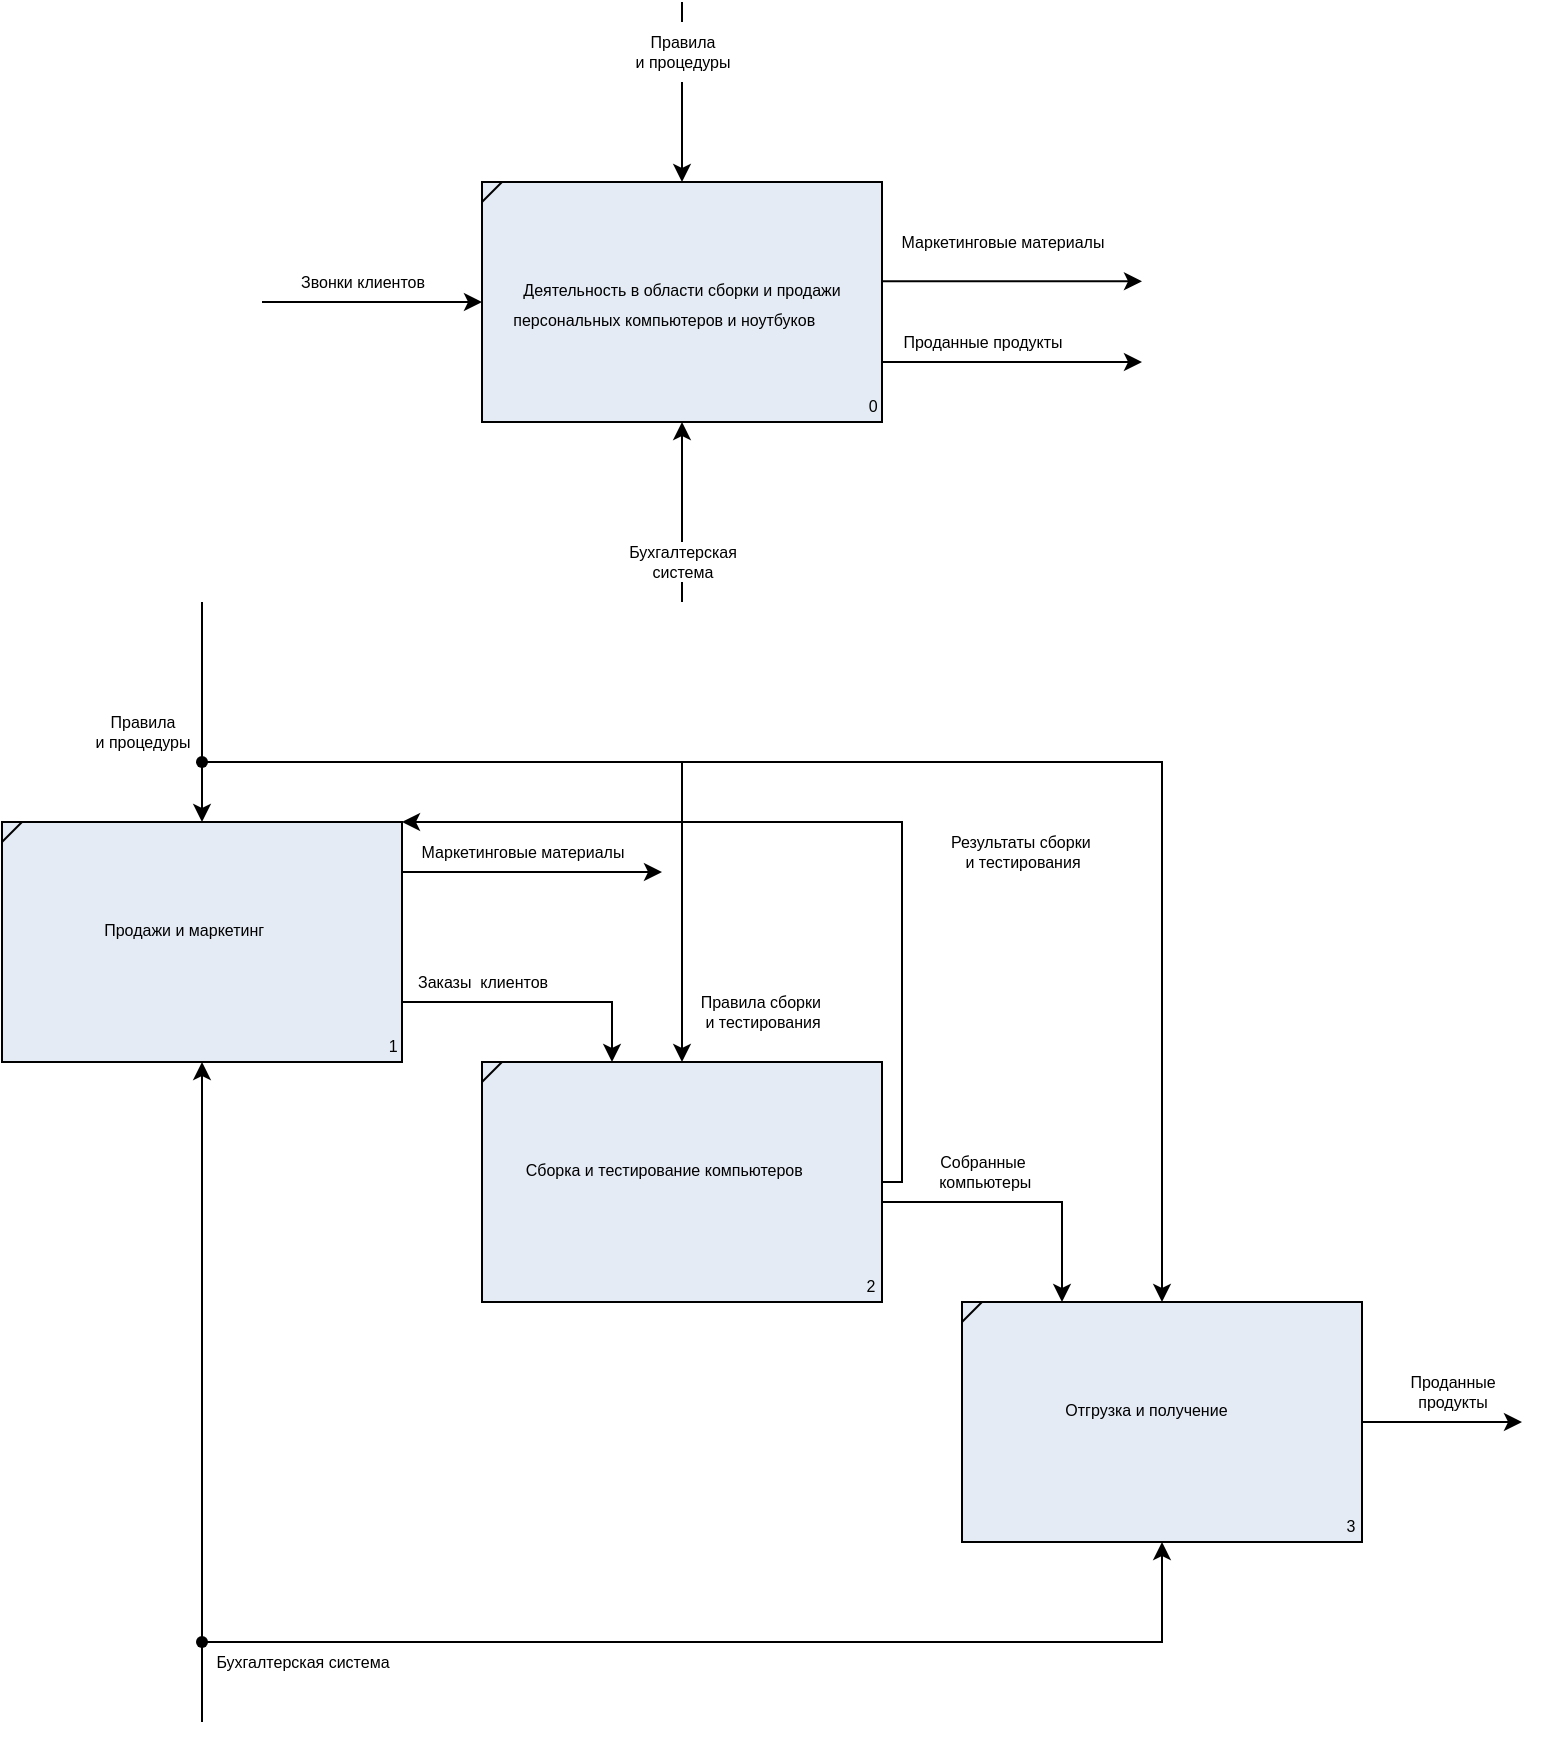 <mxfile version="17.1.0" type="device"><diagram id="8eaB0CuGL7uLczcSLEpu" name="Page-1"><mxGraphModel dx="496" dy="265" grid="1" gridSize="10" guides="1" tooltips="1" connect="1" arrows="1" fold="1" page="1" pageScale="1" pageWidth="827" pageHeight="1169" math="0" shadow="0"><root><mxCell id="0"/><mxCell id="1" parent="0"/><mxCell id="ri_rAVCL21ZIpCQL9imw-1" value="&lt;br&gt;&lt;br&gt;&lt;br&gt;&lt;br&gt;&lt;span style=&quot;font-size: 8px&quot;&gt;&amp;nbsp; &amp;nbsp; &amp;nbsp; &amp;nbsp; &amp;nbsp; &amp;nbsp; &amp;nbsp; &amp;nbsp; &amp;nbsp;&lt;/span&gt;&lt;br&gt;&lt;font style=&quot;font-size: 8px&quot;&gt;&lt;br&gt;&amp;nbsp; &amp;nbsp; &amp;nbsp; &amp;nbsp; &amp;nbsp; &amp;nbsp; &amp;nbsp; &amp;nbsp; &amp;nbsp; &amp;nbsp; &amp;nbsp; &amp;nbsp; &amp;nbsp; &amp;nbsp; &amp;nbsp; &amp;nbsp; &amp;nbsp; &amp;nbsp; &amp;nbsp; &amp;nbsp; &amp;nbsp; &amp;nbsp; &amp;nbsp; &amp;nbsp;&amp;nbsp;&lt;br&gt;Деятельность в области&amp;nbsp;сборки и продажи персональных компьютеров и ноутбуков&amp;nbsp; &amp;nbsp; &amp;nbsp; &amp;nbsp;&amp;nbsp;&lt;br&gt;&lt;br&gt;&lt;br&gt;&amp;nbsp; &amp;nbsp; &amp;nbsp; &amp;nbsp; &amp;nbsp; &amp;nbsp; &amp;nbsp; &amp;nbsp; &amp;nbsp; &amp;nbsp; &amp;nbsp; &amp;nbsp; &amp;nbsp; &amp;nbsp; &amp;nbsp; &amp;nbsp; &amp;nbsp; &amp;nbsp; &amp;nbsp; &amp;nbsp; &amp;nbsp; &amp;nbsp; &amp;nbsp; &amp;nbsp; &amp;nbsp; &amp;nbsp; &amp;nbsp; &amp;nbsp; &amp;nbsp; &amp;nbsp; &amp;nbsp; &amp;nbsp; &amp;nbsp; &amp;nbsp; &amp;nbsp; &amp;nbsp; &amp;nbsp; &amp;nbsp; &amp;nbsp; &amp;nbsp; &amp;nbsp; &amp;nbsp; &amp;nbsp; 0&lt;br&gt;&amp;nbsp; &amp;nbsp; &amp;nbsp; &amp;nbsp; &amp;nbsp; &amp;nbsp; &amp;nbsp; &amp;nbsp; &amp;nbsp; &amp;nbsp; &amp;nbsp; &amp;nbsp; &amp;nbsp; &amp;nbsp; &amp;nbsp; &amp;nbsp; &amp;nbsp; &amp;nbsp; &amp;nbsp;&lt;br&gt;&lt;br&gt;&lt;br&gt;&lt;br&gt;&lt;/font&gt;" style="rounded=0;whiteSpace=wrap;html=1;fillColor=#E4EBF5;" vertex="1" parent="1"><mxGeometry x="280" y="240" width="200" height="120" as="geometry"/></mxCell><mxCell id="ri_rAVCL21ZIpCQL9imw-2" value="" style="endArrow=none;html=1;rounded=0;" edge="1" parent="1"><mxGeometry width="50" height="50" relative="1" as="geometry"><mxPoint x="290" y="240" as="sourcePoint"/><mxPoint x="280" y="250" as="targetPoint"/></mxGeometry></mxCell><mxCell id="ri_rAVCL21ZIpCQL9imw-4" value="" style="endArrow=classic;html=1;rounded=0;fontSize=8;" edge="1" parent="1"><mxGeometry width="50" height="50" relative="1" as="geometry"><mxPoint x="170" y="300" as="sourcePoint"/><mxPoint x="280" y="300" as="targetPoint"/></mxGeometry></mxCell><mxCell id="ri_rAVCL21ZIpCQL9imw-5" value="Звонки клиентов" style="text;html=1;align=center;verticalAlign=middle;resizable=0;points=[];autosize=1;strokeColor=none;fillColor=none;fontSize=8;" vertex="1" parent="1"><mxGeometry x="180" y="280" width="80" height="20" as="geometry"/></mxCell><mxCell id="ri_rAVCL21ZIpCQL9imw-8" value="" style="endArrow=classic;html=1;rounded=0;fontSize=8;" edge="1" parent="1"><mxGeometry width="50" height="50" relative="1" as="geometry"><mxPoint x="480" y="289.66" as="sourcePoint"/><mxPoint x="610" y="289.66" as="targetPoint"/></mxGeometry></mxCell><mxCell id="ri_rAVCL21ZIpCQL9imw-9" value="" style="endArrow=classic;html=1;rounded=0;fontSize=8;" edge="1" parent="1"><mxGeometry width="50" height="50" relative="1" as="geometry"><mxPoint x="480" y="330" as="sourcePoint"/><mxPoint x="610" y="330" as="targetPoint"/></mxGeometry></mxCell><mxCell id="ri_rAVCL21ZIpCQL9imw-10" value="Маркетинговые материалы" style="text;html=1;align=center;verticalAlign=middle;resizable=0;points=[];autosize=1;strokeColor=none;fillColor=none;fontSize=8;" vertex="1" parent="1"><mxGeometry x="480" y="260" width="120" height="20" as="geometry"/></mxCell><mxCell id="ri_rAVCL21ZIpCQL9imw-11" value="Проданные продукты" style="text;html=1;align=center;verticalAlign=middle;resizable=0;points=[];autosize=1;strokeColor=none;fillColor=none;fontSize=8;" vertex="1" parent="1"><mxGeometry x="485" y="310" width="90" height="20" as="geometry"/></mxCell><mxCell id="ri_rAVCL21ZIpCQL9imw-17" value="&lt;br&gt;&lt;br&gt;&lt;br&gt;&lt;br&gt;&lt;span style=&quot;font-size: 8px&quot;&gt;&amp;nbsp; &amp;nbsp; &amp;nbsp; &amp;nbsp; &amp;nbsp; &amp;nbsp; &amp;nbsp; &amp;nbsp; &amp;nbsp;&lt;/span&gt;&lt;br&gt;&lt;font style=&quot;font-size: 8px&quot;&gt;&lt;br&gt;&amp;nbsp; &amp;nbsp; &amp;nbsp; &amp;nbsp; &amp;nbsp; &amp;nbsp; &amp;nbsp; &amp;nbsp; &amp;nbsp; &amp;nbsp; &amp;nbsp; &amp;nbsp; &amp;nbsp; &amp;nbsp; &amp;nbsp; &amp;nbsp; &amp;nbsp; &amp;nbsp; &amp;nbsp; &amp;nbsp; &amp;nbsp; &amp;nbsp; &amp;nbsp; &amp;nbsp;&amp;nbsp;&lt;br&gt;Продажи и маркетинг&amp;nbsp; &amp;nbsp; &amp;nbsp; &amp;nbsp;&amp;nbsp;&lt;br&gt;&lt;br&gt;&lt;br&gt;&amp;nbsp; &amp;nbsp; &amp;nbsp; &amp;nbsp; &amp;nbsp; &amp;nbsp; &amp;nbsp; &amp;nbsp; &amp;nbsp; &amp;nbsp; &amp;nbsp; &amp;nbsp; &amp;nbsp; &amp;nbsp; &amp;nbsp; &amp;nbsp; &amp;nbsp; &amp;nbsp; &amp;nbsp; &amp;nbsp; &amp;nbsp; &amp;nbsp; &amp;nbsp; &amp;nbsp; &amp;nbsp; &amp;nbsp; &amp;nbsp; &amp;nbsp; &amp;nbsp; &amp;nbsp; &amp;nbsp; &amp;nbsp; &amp;nbsp; &amp;nbsp; &amp;nbsp; &amp;nbsp; &amp;nbsp; &amp;nbsp; &amp;nbsp; &amp;nbsp; &amp;nbsp; &amp;nbsp; &amp;nbsp; &lt;br&gt;&amp;nbsp; &amp;nbsp; &amp;nbsp; &amp;nbsp; &amp;nbsp; &amp;nbsp; &amp;nbsp; &amp;nbsp; &amp;nbsp; &amp;nbsp; &amp;nbsp; &amp;nbsp; &amp;nbsp; &amp;nbsp; &amp;nbsp; &amp;nbsp; &amp;nbsp; &amp;nbsp; &amp;nbsp; &amp;nbsp; &amp;nbsp; &amp;nbsp; &amp;nbsp; &amp;nbsp; &amp;nbsp; &amp;nbsp; &amp;nbsp; &amp;nbsp; &amp;nbsp; &amp;nbsp; &amp;nbsp; &amp;nbsp; &amp;nbsp; &amp;nbsp; &amp;nbsp; &amp;nbsp; &amp;nbsp; &amp;nbsp; &amp;nbsp; &amp;nbsp; &amp;nbsp; &amp;nbsp; &amp;nbsp; 1&lt;br&gt;&amp;nbsp; &amp;nbsp; &amp;nbsp; &amp;nbsp; &amp;nbsp; &amp;nbsp; &amp;nbsp; &amp;nbsp; &amp;nbsp; &amp;nbsp; &amp;nbsp; &amp;nbsp; &amp;nbsp; &amp;nbsp; &amp;nbsp; &amp;nbsp; &amp;nbsp; &amp;nbsp; &amp;nbsp;&lt;br&gt;&lt;br&gt;&lt;br&gt;&lt;br&gt;&lt;/font&gt;" style="rounded=0;whiteSpace=wrap;html=1;fillColor=#E4EBF5;" vertex="1" parent="1"><mxGeometry x="40" y="560" width="200" height="120" as="geometry"/></mxCell><mxCell id="ri_rAVCL21ZIpCQL9imw-18" value="&lt;br&gt;&lt;br&gt;&lt;br&gt;&lt;br&gt;&lt;span style=&quot;font-size: 8px&quot;&gt;&amp;nbsp; &amp;nbsp; &amp;nbsp; &amp;nbsp; &amp;nbsp; &amp;nbsp; &amp;nbsp; &amp;nbsp; &amp;nbsp;&lt;/span&gt;&lt;br&gt;&lt;font style=&quot;font-size: 8px&quot;&gt;&lt;br&gt;&amp;nbsp; &amp;nbsp; &amp;nbsp; &amp;nbsp; &amp;nbsp; &amp;nbsp; &amp;nbsp; &amp;nbsp; &amp;nbsp; &amp;nbsp; &amp;nbsp; &amp;nbsp; &amp;nbsp; &amp;nbsp; &amp;nbsp; &amp;nbsp; &amp;nbsp; &amp;nbsp; &amp;nbsp; &amp;nbsp; &amp;nbsp; &amp;nbsp; &amp;nbsp; &amp;nbsp;&amp;nbsp;&lt;br&gt;Сборка и тестирование компьютеров&amp;nbsp; &amp;nbsp; &amp;nbsp; &amp;nbsp;&amp;nbsp;&lt;br&gt;&lt;br&gt;&lt;br&gt;&amp;nbsp; &amp;nbsp; &amp;nbsp; &amp;nbsp; &amp;nbsp; &amp;nbsp; &amp;nbsp; &amp;nbsp; &amp;nbsp; &amp;nbsp; &amp;nbsp; &amp;nbsp; &amp;nbsp; &amp;nbsp; &amp;nbsp; &amp;nbsp; &amp;nbsp; &amp;nbsp; &amp;nbsp; &amp;nbsp; &amp;nbsp; &amp;nbsp; &amp;nbsp; &amp;nbsp; &amp;nbsp; &amp;nbsp; &amp;nbsp; &amp;nbsp; &amp;nbsp; &amp;nbsp; &amp;nbsp; &amp;nbsp; &amp;nbsp; &amp;nbsp; &amp;nbsp; &amp;nbsp; &amp;nbsp; &amp;nbsp; &amp;nbsp; &amp;nbsp; &amp;nbsp; &amp;nbsp; &amp;nbsp; &lt;br&gt;&amp;nbsp; &amp;nbsp; &amp;nbsp; &amp;nbsp; &amp;nbsp; &amp;nbsp; &amp;nbsp; &amp;nbsp; &amp;nbsp; &amp;nbsp; &amp;nbsp; &amp;nbsp; &amp;nbsp; &amp;nbsp; &amp;nbsp; &amp;nbsp; &amp;nbsp; &amp;nbsp; &amp;nbsp; &amp;nbsp; &amp;nbsp; &amp;nbsp; &amp;nbsp; &amp;nbsp; &amp;nbsp; &amp;nbsp; &amp;nbsp; &amp;nbsp; &amp;nbsp; &amp;nbsp; &amp;nbsp; &amp;nbsp; &amp;nbsp; &amp;nbsp; &amp;nbsp; &amp;nbsp; &amp;nbsp; &amp;nbsp; &amp;nbsp; &amp;nbsp; &amp;nbsp; &amp;nbsp; &amp;nbsp;2&lt;br&gt;&amp;nbsp; &amp;nbsp; &amp;nbsp; &amp;nbsp; &amp;nbsp; &amp;nbsp; &amp;nbsp; &amp;nbsp; &amp;nbsp; &amp;nbsp; &amp;nbsp; &amp;nbsp; &amp;nbsp; &amp;nbsp; &amp;nbsp; &amp;nbsp; &amp;nbsp; &amp;nbsp; &amp;nbsp;&lt;br&gt;&lt;br&gt;&lt;br&gt;&lt;br&gt;&lt;/font&gt;" style="rounded=0;whiteSpace=wrap;html=1;fillColor=#E4EBF5;" vertex="1" parent="1"><mxGeometry x="280" y="680" width="200" height="120" as="geometry"/></mxCell><mxCell id="ri_rAVCL21ZIpCQL9imw-19" value="&lt;br&gt;&lt;br&gt;&lt;br&gt;&lt;br&gt;&lt;span style=&quot;font-size: 8px&quot;&gt;&amp;nbsp; &amp;nbsp; &amp;nbsp; &amp;nbsp; &amp;nbsp; &amp;nbsp; &amp;nbsp; &amp;nbsp; &amp;nbsp;&lt;/span&gt;&lt;br&gt;&lt;font style=&quot;font-size: 8px&quot;&gt;&lt;br&gt;&amp;nbsp; &amp;nbsp; &amp;nbsp; &amp;nbsp; &amp;nbsp; &amp;nbsp; &amp;nbsp; &amp;nbsp; &amp;nbsp; &amp;nbsp; &amp;nbsp; &amp;nbsp; &amp;nbsp; &amp;nbsp; &amp;nbsp; &amp;nbsp; &amp;nbsp; &amp;nbsp; &amp;nbsp; &amp;nbsp; &amp;nbsp; &amp;nbsp; &amp;nbsp; &amp;nbsp;&amp;nbsp;&lt;br&gt;Отгрузка и получение&amp;nbsp; &amp;nbsp; &amp;nbsp; &amp;nbsp;&lt;br&gt;&lt;br&gt;&lt;br&gt;&amp;nbsp; &amp;nbsp; &amp;nbsp; &amp;nbsp; &amp;nbsp; &amp;nbsp; &amp;nbsp; &amp;nbsp; &amp;nbsp; &amp;nbsp; &amp;nbsp; &amp;nbsp; &amp;nbsp; &amp;nbsp; &amp;nbsp; &amp;nbsp; &amp;nbsp; &amp;nbsp; &amp;nbsp; &amp;nbsp; &amp;nbsp; &amp;nbsp; &amp;nbsp; &amp;nbsp; &amp;nbsp; &amp;nbsp; &amp;nbsp; &amp;nbsp; &amp;nbsp; &amp;nbsp; &amp;nbsp; &amp;nbsp; &amp;nbsp; &amp;nbsp; &amp;nbsp; &amp;nbsp; &amp;nbsp; &amp;nbsp; &amp;nbsp; &amp;nbsp; &amp;nbsp; &amp;nbsp; &amp;nbsp; &lt;br&gt;&amp;nbsp; &amp;nbsp; &amp;nbsp; &amp;nbsp; &amp;nbsp; &amp;nbsp; &amp;nbsp; &amp;nbsp; &amp;nbsp; &amp;nbsp; &amp;nbsp; &amp;nbsp; &amp;nbsp; &amp;nbsp; &amp;nbsp; &amp;nbsp; &amp;nbsp; &amp;nbsp; &amp;nbsp; &amp;nbsp; &amp;nbsp; &amp;nbsp; &amp;nbsp; &amp;nbsp; &amp;nbsp; &amp;nbsp; &amp;nbsp; &amp;nbsp; &amp;nbsp; &amp;nbsp; &amp;nbsp; &amp;nbsp; &amp;nbsp; &amp;nbsp; &amp;nbsp; &amp;nbsp; &amp;nbsp; &amp;nbsp; &amp;nbsp; &amp;nbsp; &amp;nbsp; &amp;nbsp; &amp;nbsp;3&lt;br&gt;&amp;nbsp; &amp;nbsp; &amp;nbsp; &amp;nbsp; &amp;nbsp; &amp;nbsp; &amp;nbsp; &amp;nbsp; &amp;nbsp; &amp;nbsp; &amp;nbsp; &amp;nbsp; &amp;nbsp; &amp;nbsp; &amp;nbsp; &amp;nbsp; &amp;nbsp; &amp;nbsp; &amp;nbsp;&lt;br&gt;&lt;br&gt;&lt;br&gt;&lt;br&gt;&lt;/font&gt;" style="rounded=0;whiteSpace=wrap;html=1;fillColor=#E4EBF5;" vertex="1" parent="1"><mxGeometry x="520" y="800" width="200" height="120" as="geometry"/></mxCell><mxCell id="ri_rAVCL21ZIpCQL9imw-20" value="" style="endArrow=none;html=1;rounded=0;" edge="1" parent="1"><mxGeometry width="50" height="50" relative="1" as="geometry"><mxPoint x="50" y="560" as="sourcePoint"/><mxPoint x="40" y="570" as="targetPoint"/></mxGeometry></mxCell><mxCell id="ri_rAVCL21ZIpCQL9imw-21" value="" style="endArrow=none;html=1;rounded=0;" edge="1" parent="1"><mxGeometry width="50" height="50" relative="1" as="geometry"><mxPoint x="290" y="680" as="sourcePoint"/><mxPoint x="280" y="690" as="targetPoint"/></mxGeometry></mxCell><mxCell id="ri_rAVCL21ZIpCQL9imw-22" value="" style="endArrow=none;html=1;rounded=0;" edge="1" parent="1"><mxGeometry width="50" height="50" relative="1" as="geometry"><mxPoint x="530" y="800" as="sourcePoint"/><mxPoint x="520" y="810" as="targetPoint"/></mxGeometry></mxCell><mxCell id="ri_rAVCL21ZIpCQL9imw-23" value="" style="endArrow=classic;html=1;rounded=0;fontSize=8;" edge="1" parent="1"><mxGeometry width="50" height="50" relative="1" as="geometry"><mxPoint x="720" y="860" as="sourcePoint"/><mxPoint x="800" y="860" as="targetPoint"/></mxGeometry></mxCell><mxCell id="ri_rAVCL21ZIpCQL9imw-24" value="Проданные &lt;br&gt;продукты" style="text;html=1;align=center;verticalAlign=middle;resizable=0;points=[];autosize=1;strokeColor=none;fillColor=none;fontSize=8;" vertex="1" parent="1"><mxGeometry x="735" y="830" width="60" height="30" as="geometry"/></mxCell><mxCell id="ri_rAVCL21ZIpCQL9imw-25" value="" style="endArrow=classic;html=1;rounded=0;fontSize=8;" edge="1" parent="1"><mxGeometry width="50" height="50" relative="1" as="geometry"><mxPoint x="140" y="1010" as="sourcePoint"/><mxPoint x="140" y="680" as="targetPoint"/></mxGeometry></mxCell><mxCell id="ri_rAVCL21ZIpCQL9imw-27" value="Бухгалтерская система" style="text;html=1;align=center;verticalAlign=middle;resizable=0;points=[];autosize=1;strokeColor=none;fillColor=none;fontSize=8;" vertex="1" parent="1"><mxGeometry x="140" y="970" width="100" height="20" as="geometry"/></mxCell><mxCell id="ri_rAVCL21ZIpCQL9imw-29" value="" style="edgeStyle=segmentEdgeStyle;endArrow=classic;html=1;rounded=0;fontSize=8;" edge="1" parent="1"><mxGeometry width="50" height="50" relative="1" as="geometry"><mxPoint x="140" y="970" as="sourcePoint"/><mxPoint x="620" y="920" as="targetPoint"/></mxGeometry></mxCell><mxCell id="ri_rAVCL21ZIpCQL9imw-30" value="" style="edgeStyle=segmentEdgeStyle;endArrow=classic;html=1;rounded=0;fontSize=8;entryX=0.25;entryY=0;entryDx=0;entryDy=0;" edge="1" parent="1" target="ri_rAVCL21ZIpCQL9imw-19"><mxGeometry width="50" height="50" relative="1" as="geometry"><mxPoint x="480" y="750" as="sourcePoint"/><mxPoint x="530" y="700" as="targetPoint"/></mxGeometry></mxCell><mxCell id="ri_rAVCL21ZIpCQL9imw-31" value="Собранные&lt;br&gt;&amp;nbsp;компьютеры" style="text;html=1;align=center;verticalAlign=middle;resizable=0;points=[];autosize=1;strokeColor=none;fillColor=none;fontSize=8;" vertex="1" parent="1"><mxGeometry x="500" y="720" width="60" height="30" as="geometry"/></mxCell><mxCell id="ri_rAVCL21ZIpCQL9imw-32" value="" style="edgeStyle=segmentEdgeStyle;endArrow=classic;html=1;rounded=0;fontSize=8;" edge="1" parent="1" target="ri_rAVCL21ZIpCQL9imw-18"><mxGeometry width="50" height="50" relative="1" as="geometry"><mxPoint x="240" y="620" as="sourcePoint"/><mxPoint x="290" y="570" as="targetPoint"/><Array as="points"><mxPoint x="240" y="650"/><mxPoint x="345" y="650"/></Array></mxGeometry></mxCell><mxCell id="ri_rAVCL21ZIpCQL9imw-33" value="Заказы&amp;nbsp; клиентов" style="text;html=1;align=center;verticalAlign=middle;resizable=0;points=[];autosize=1;strokeColor=none;fillColor=none;fontSize=8;" vertex="1" parent="1"><mxGeometry x="240" y="630" width="80" height="20" as="geometry"/></mxCell><mxCell id="ri_rAVCL21ZIpCQL9imw-34" value="" style="endArrow=classic;html=1;rounded=0;fontSize=8;" edge="1" parent="1"><mxGeometry width="50" height="50" relative="1" as="geometry"><mxPoint x="240" y="585" as="sourcePoint"/><mxPoint x="370" y="585" as="targetPoint"/></mxGeometry></mxCell><mxCell id="ri_rAVCL21ZIpCQL9imw-35" value="Маркетинговые материалы" style="text;html=1;align=center;verticalAlign=middle;resizable=0;points=[];autosize=1;strokeColor=none;fillColor=none;fontSize=8;" vertex="1" parent="1"><mxGeometry x="240" y="565" width="120" height="20" as="geometry"/></mxCell><mxCell id="ri_rAVCL21ZIpCQL9imw-36" value="" style="endArrow=classic;html=1;rounded=0;fontSize=8;entryX=0.5;entryY=0;entryDx=0;entryDy=0;startArrow=none;" edge="1" parent="1" target="ri_rAVCL21ZIpCQL9imw-17"><mxGeometry width="50" height="50" relative="1" as="geometry"><mxPoint x="140" y="450" as="sourcePoint"/><mxPoint x="165" y="460" as="targetPoint"/></mxGeometry></mxCell><mxCell id="ri_rAVCL21ZIpCQL9imw-39" value="" style="edgeStyle=segmentEdgeStyle;endArrow=classic;html=1;rounded=0;fontSize=8;startArrow=none;" edge="1" parent="1" source="ri_rAVCL21ZIpCQL9imw-48" target="ri_rAVCL21ZIpCQL9imw-18"><mxGeometry width="50" height="50" relative="1" as="geometry"><mxPoint x="140" y="530" as="sourcePoint"/><mxPoint x="190" y="480" as="targetPoint"/><Array as="points"><mxPoint x="380" y="530"/></Array></mxGeometry></mxCell><mxCell id="ri_rAVCL21ZIpCQL9imw-40" value="Правила сборки&amp;nbsp;&lt;br&gt;и тестирования" style="text;html=1;align=center;verticalAlign=middle;resizable=0;points=[];autosize=1;strokeColor=none;fillColor=none;fontSize=8;" vertex="1" parent="1"><mxGeometry x="380" y="640" width="80" height="30" as="geometry"/></mxCell><mxCell id="ri_rAVCL21ZIpCQL9imw-41" value="" style="edgeStyle=segmentEdgeStyle;endArrow=classic;html=1;rounded=0;fontSize=8;startArrow=none;" edge="1" parent="1" target="ri_rAVCL21ZIpCQL9imw-19"><mxGeometry width="50" height="50" relative="1" as="geometry"><mxPoint x="380" y="530" as="sourcePoint"/><mxPoint x="190" y="440" as="targetPoint"/><Array as="points"><mxPoint x="620" y="530"/></Array></mxGeometry></mxCell><mxCell id="ri_rAVCL21ZIpCQL9imw-45" value="" style="edgeStyle=elbowEdgeStyle;elbow=horizontal;endArrow=classic;html=1;rounded=0;fontSize=8;" edge="1" parent="1" source="ri_rAVCL21ZIpCQL9imw-18" target="ri_rAVCL21ZIpCQL9imw-17"><mxGeometry width="50" height="50" relative="1" as="geometry"><mxPoint x="480" y="720" as="sourcePoint"/><mxPoint x="290" y="520" as="targetPoint"/><Array as="points"><mxPoint x="490" y="560"/><mxPoint x="410" y="510"/><mxPoint x="210" y="520"/><mxPoint x="240" y="510"/><mxPoint x="420" y="510"/><mxPoint x="460" y="700"/><mxPoint x="430" y="570"/><mxPoint x="520" y="670"/><mxPoint x="440" y="500"/><mxPoint x="330" y="520"/><mxPoint x="460" y="560"/><mxPoint x="530" y="610"/></Array></mxGeometry></mxCell><mxCell id="ri_rAVCL21ZIpCQL9imw-46" value="Результаты сборки&amp;nbsp;&lt;br&gt;и тестирования" style="text;html=1;align=center;verticalAlign=middle;resizable=0;points=[];autosize=1;strokeColor=none;fillColor=none;fontSize=8;" vertex="1" parent="1"><mxGeometry x="505" y="560" width="90" height="30" as="geometry"/></mxCell><mxCell id="ri_rAVCL21ZIpCQL9imw-47" value="Правила&lt;br&gt;и процедуры" style="text;html=1;align=center;verticalAlign=middle;resizable=0;points=[];autosize=1;strokeColor=none;fillColor=none;fontSize=8;" vertex="1" parent="1"><mxGeometry x="80" y="500" width="60" height="30" as="geometry"/></mxCell><mxCell id="ri_rAVCL21ZIpCQL9imw-48" value="" style="shape=waypoint;sketch=0;fillStyle=solid;size=6;pointerEvents=1;points=[];fillColor=none;resizable=0;rotatable=0;perimeter=centerPerimeter;snapToPoint=1;fontSize=8;" vertex="1" parent="1"><mxGeometry x="120" y="510" width="40" height="40" as="geometry"/></mxCell><mxCell id="ri_rAVCL21ZIpCQL9imw-49" value="" style="edgeStyle=segmentEdgeStyle;endArrow=none;html=1;rounded=0;fontSize=8;" edge="1" parent="1" target="ri_rAVCL21ZIpCQL9imw-48"><mxGeometry width="50" height="50" relative="1" as="geometry"><mxPoint x="140" y="530" as="sourcePoint"/><mxPoint x="380" y="680" as="targetPoint"/><Array as="points"/></mxGeometry></mxCell><mxCell id="ri_rAVCL21ZIpCQL9imw-50" value="" style="shape=waypoint;sketch=0;fillStyle=solid;size=6;pointerEvents=1;points=[];fillColor=none;resizable=0;rotatable=0;perimeter=centerPerimeter;snapToPoint=1;fontSize=8;" vertex="1" parent="1"><mxGeometry x="120" y="950" width="40" height="40" as="geometry"/></mxCell><mxCell id="ri_rAVCL21ZIpCQL9imw-52" value="" style="edgeStyle=segmentEdgeStyle;endArrow=none;html=1;rounded=0;fontSize=8;" edge="1" parent="1"><mxGeometry width="50" height="50" relative="1" as="geometry"><mxPoint x="380" y="530" as="sourcePoint"/><mxPoint x="380" y="530" as="targetPoint"/><Array as="points"/></mxGeometry></mxCell><mxCell id="ri_rAVCL21ZIpCQL9imw-53" value="" style="endArrow=classic;html=1;rounded=0;fontSize=8;startArrow=none;" edge="1" parent="1" source="ri_rAVCL21ZIpCQL9imw-57"><mxGeometry width="50" height="50" relative="1" as="geometry"><mxPoint x="380" y="450" as="sourcePoint"/><mxPoint x="380" y="360" as="targetPoint"/></mxGeometry></mxCell><mxCell id="ri_rAVCL21ZIpCQL9imw-54" value="" style="endArrow=classic;html=1;rounded=0;fontSize=8;startArrow=none;" edge="1" parent="1" source="ri_rAVCL21ZIpCQL9imw-58" target="ri_rAVCL21ZIpCQL9imw-1"><mxGeometry width="50" height="50" relative="1" as="geometry"><mxPoint x="380" y="150" as="sourcePoint"/><mxPoint x="370" y="140" as="targetPoint"/></mxGeometry></mxCell><mxCell id="ri_rAVCL21ZIpCQL9imw-56" value="" style="endArrow=none;html=1;rounded=0;fontSize=8;" edge="1" parent="1"><mxGeometry width="50" height="50" relative="1" as="geometry"><mxPoint x="380" y="180" as="sourcePoint"/><mxPoint x="380" y="180" as="targetPoint"/></mxGeometry></mxCell><mxCell id="ri_rAVCL21ZIpCQL9imw-58" value="Правила&lt;br&gt;и процедуры" style="text;html=1;align=center;verticalAlign=middle;resizable=0;points=[];autosize=1;strokeColor=none;fillColor=none;fontSize=8;" vertex="1" parent="1"><mxGeometry x="350" y="160" width="60" height="30" as="geometry"/></mxCell><mxCell id="ri_rAVCL21ZIpCQL9imw-59" value="" style="endArrow=none;html=1;rounded=0;fontSize=8;startArrow=none;" edge="1" parent="1" target="ri_rAVCL21ZIpCQL9imw-58"><mxGeometry width="50" height="50" relative="1" as="geometry"><mxPoint x="380" y="150" as="sourcePoint"/><mxPoint x="380" y="240" as="targetPoint"/></mxGeometry></mxCell><mxCell id="ri_rAVCL21ZIpCQL9imw-57" value="Бухгалтерская &lt;br&gt;система" style="text;html=1;align=center;verticalAlign=middle;resizable=0;points=[];autosize=1;strokeColor=none;fillColor=none;fontSize=8;" vertex="1" parent="1"><mxGeometry x="345" y="420" width="70" height="20" as="geometry"/></mxCell><mxCell id="ri_rAVCL21ZIpCQL9imw-60" value="" style="endArrow=none;html=1;rounded=0;fontSize=8;" edge="1" parent="1" target="ri_rAVCL21ZIpCQL9imw-57"><mxGeometry width="50" height="50" relative="1" as="geometry"><mxPoint x="380" y="450.0" as="sourcePoint"/><mxPoint x="380" y="360.0" as="targetPoint"/></mxGeometry></mxCell></root></mxGraphModel></diagram></mxfile>